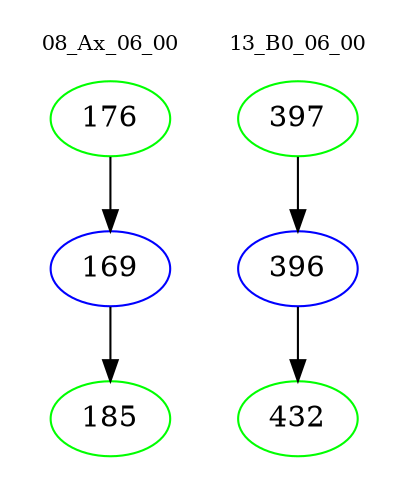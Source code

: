 digraph{
subgraph cluster_0 {
color = white
label = "08_Ax_06_00";
fontsize=10;
T0_176 [label="176", color="green"]
T0_176 -> T0_169 [color="black"]
T0_169 [label="169", color="blue"]
T0_169 -> T0_185 [color="black"]
T0_185 [label="185", color="green"]
}
subgraph cluster_1 {
color = white
label = "13_B0_06_00";
fontsize=10;
T1_397 [label="397", color="green"]
T1_397 -> T1_396 [color="black"]
T1_396 [label="396", color="blue"]
T1_396 -> T1_432 [color="black"]
T1_432 [label="432", color="green"]
}
}
